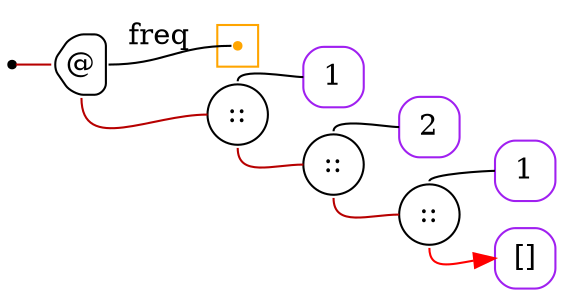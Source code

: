 digraph G {
  rankdir=LR;
  edge[arrowhead=none,arrowtail=none];
  node[fixedsize=true,shape=circle]
  size="9.201041666666667,5.219270833333334";
  labeldistance=0;
  nodesep=.175;
  ranksep=.175;

 nd1[shape=point];
 subgraph cluster_nd41 {
   graph[style=fill,color="orange"];
   ndcluster_nd41[tooltip="nd41",orientation=90,shape=point,color="orange"];
 };
 nd7[label="@",tooltip="nd7-AppGraph",style=rounded,orientation=90,shape=house,width=.4,height=.4,color="#000000"];
 nd11[label="::",tooltip="nd11-BinOpGraph",style=rounded,width=.4,height=.4,color="#000000"];
   nd15[label="1",tooltip="nd15-ConstGraph",style=rounded,orientation=90,shape=square,width=.4,height=.4,color="purple"];
 nd17[label="::",tooltip="nd17-BinOpGraph",style=rounded,width=.4,height=.4,color="#000000"];
   nd21[label="2",tooltip="nd21-ConstGraph",style=rounded,orientation=90,shape=square,width=.4,height=.4,color="purple"];
 nd23[label="::",tooltip="nd23-BinOpGraph",style=rounded,width=.4,height=.4,color="#000000"];
   nd27[label="1",tooltip="nd27-ConstGraph",style=rounded,orientation=90,shape=square,width=.4,height=.4,color="purple"];
   nd32[label="[]",tooltip="nd32-ConstEmptyGraph",style=rounded,orientation=90,shape=square,width=.4,height=.4,color="purple"];

  nd23->nd27[tailport=n,headport=w];
  nd23->nd32[tailport=s,headport=w,color=red,arrowhead=normal];
  nd17->nd21[tailport=n,headport=w];
  nd17->nd23[tailport=s,headport=w,color="#b70000",arrowhead=none,arrowtail=none];
  nd11->nd15[tailport=n,headport=w];
  nd11->nd17[tailport=s,headport=w,color="#b70000",arrowhead=none,arrowtail=none];
  nd7->ndcluster_nd41[label="freq",tailport=e,headport=w];
  nd7->nd11[tailport=s,headport=w,color="#b70000",arrowhead=none,arrowtail=none];
  nd1->nd7[tailport=e,headport=w,color="#b70000",arrowhead=none,arrowtail=none];
}